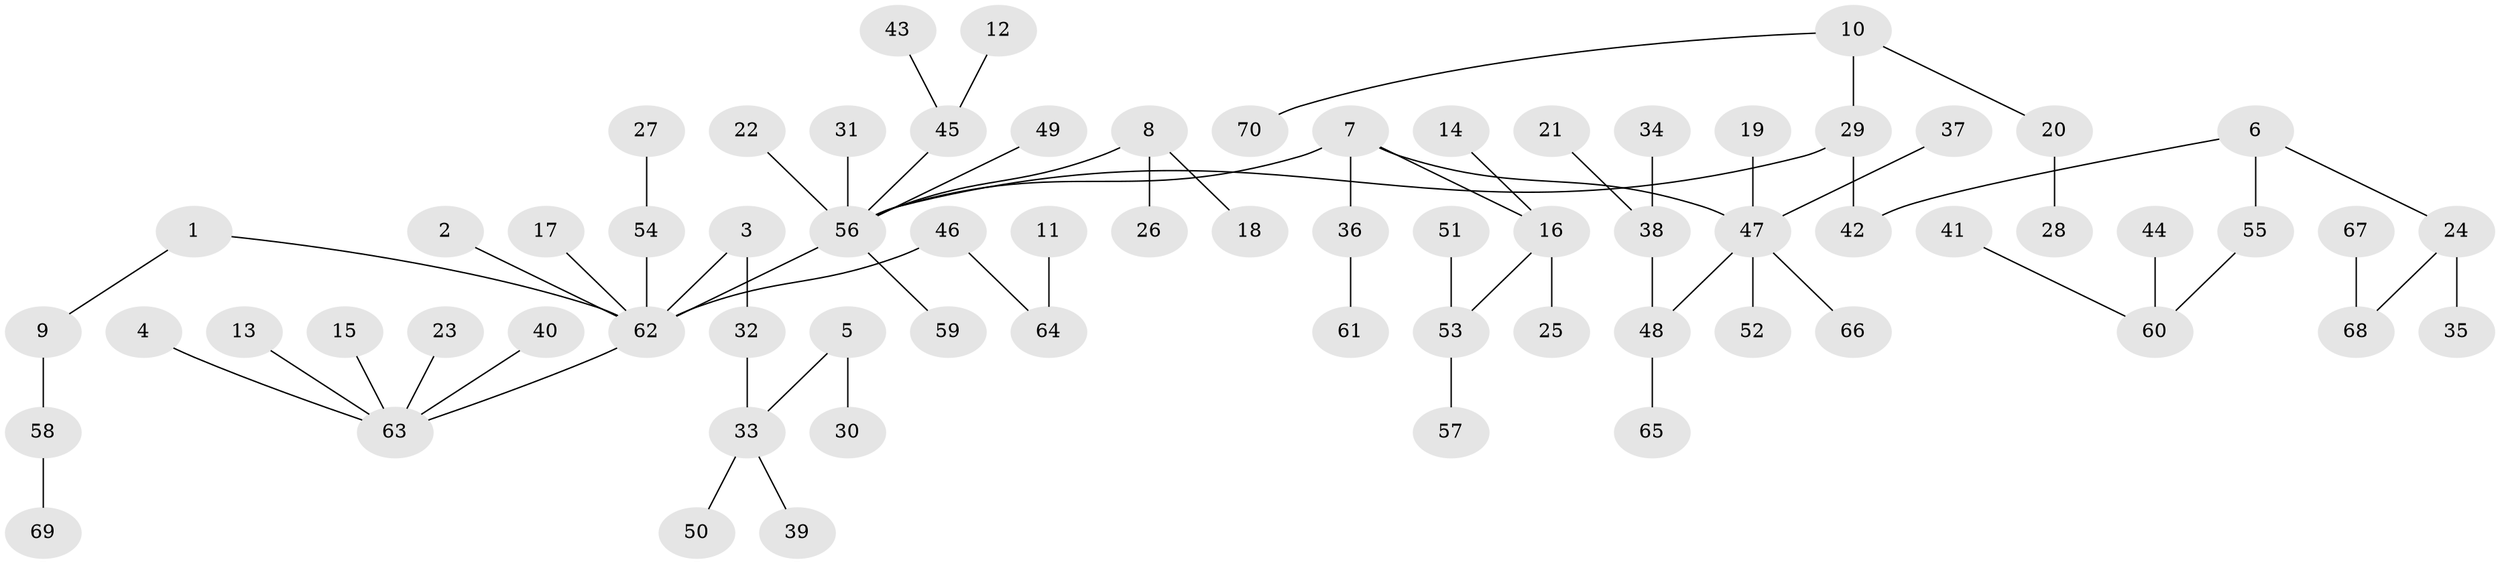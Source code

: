// original degree distribution, {3: 0.1357142857142857, 1: 0.5071428571428571, 9: 0.007142857142857143, 10: 0.007142857142857143, 6: 0.014285714285714285, 4: 0.06428571428571428, 2: 0.24285714285714285, 5: 0.02142857142857143}
// Generated by graph-tools (version 1.1) at 2025/26/03/09/25 03:26:27]
// undirected, 70 vertices, 69 edges
graph export_dot {
graph [start="1"]
  node [color=gray90,style=filled];
  1;
  2;
  3;
  4;
  5;
  6;
  7;
  8;
  9;
  10;
  11;
  12;
  13;
  14;
  15;
  16;
  17;
  18;
  19;
  20;
  21;
  22;
  23;
  24;
  25;
  26;
  27;
  28;
  29;
  30;
  31;
  32;
  33;
  34;
  35;
  36;
  37;
  38;
  39;
  40;
  41;
  42;
  43;
  44;
  45;
  46;
  47;
  48;
  49;
  50;
  51;
  52;
  53;
  54;
  55;
  56;
  57;
  58;
  59;
  60;
  61;
  62;
  63;
  64;
  65;
  66;
  67;
  68;
  69;
  70;
  1 -- 9 [weight=1.0];
  1 -- 62 [weight=1.0];
  2 -- 62 [weight=1.0];
  3 -- 32 [weight=1.0];
  3 -- 62 [weight=1.0];
  4 -- 63 [weight=1.0];
  5 -- 30 [weight=1.0];
  5 -- 33 [weight=1.0];
  6 -- 24 [weight=1.0];
  6 -- 42 [weight=1.0];
  6 -- 55 [weight=1.0];
  7 -- 16 [weight=1.0];
  7 -- 36 [weight=1.0];
  7 -- 47 [weight=1.0];
  7 -- 56 [weight=1.0];
  8 -- 18 [weight=1.0];
  8 -- 26 [weight=1.0];
  8 -- 56 [weight=1.0];
  9 -- 58 [weight=1.0];
  10 -- 20 [weight=1.0];
  10 -- 29 [weight=1.0];
  10 -- 70 [weight=1.0];
  11 -- 64 [weight=1.0];
  12 -- 45 [weight=1.0];
  13 -- 63 [weight=1.0];
  14 -- 16 [weight=1.0];
  15 -- 63 [weight=1.0];
  16 -- 25 [weight=1.0];
  16 -- 53 [weight=1.0];
  17 -- 62 [weight=1.0];
  19 -- 47 [weight=1.0];
  20 -- 28 [weight=1.0];
  21 -- 38 [weight=1.0];
  22 -- 56 [weight=1.0];
  23 -- 63 [weight=1.0];
  24 -- 35 [weight=1.0];
  24 -- 68 [weight=1.0];
  27 -- 54 [weight=1.0];
  29 -- 42 [weight=1.0];
  29 -- 56 [weight=1.0];
  31 -- 56 [weight=1.0];
  32 -- 33 [weight=1.0];
  33 -- 39 [weight=1.0];
  33 -- 50 [weight=1.0];
  34 -- 38 [weight=1.0];
  36 -- 61 [weight=1.0];
  37 -- 47 [weight=1.0];
  38 -- 48 [weight=1.0];
  40 -- 63 [weight=1.0];
  41 -- 60 [weight=1.0];
  43 -- 45 [weight=1.0];
  44 -- 60 [weight=1.0];
  45 -- 56 [weight=1.0];
  46 -- 62 [weight=1.0];
  46 -- 64 [weight=1.0];
  47 -- 48 [weight=1.0];
  47 -- 52 [weight=1.0];
  47 -- 66 [weight=1.0];
  48 -- 65 [weight=1.0];
  49 -- 56 [weight=1.0];
  51 -- 53 [weight=1.0];
  53 -- 57 [weight=1.0];
  54 -- 62 [weight=1.0];
  55 -- 60 [weight=1.0];
  56 -- 59 [weight=1.0];
  56 -- 62 [weight=1.0];
  58 -- 69 [weight=1.0];
  62 -- 63 [weight=1.0];
  67 -- 68 [weight=1.0];
}
